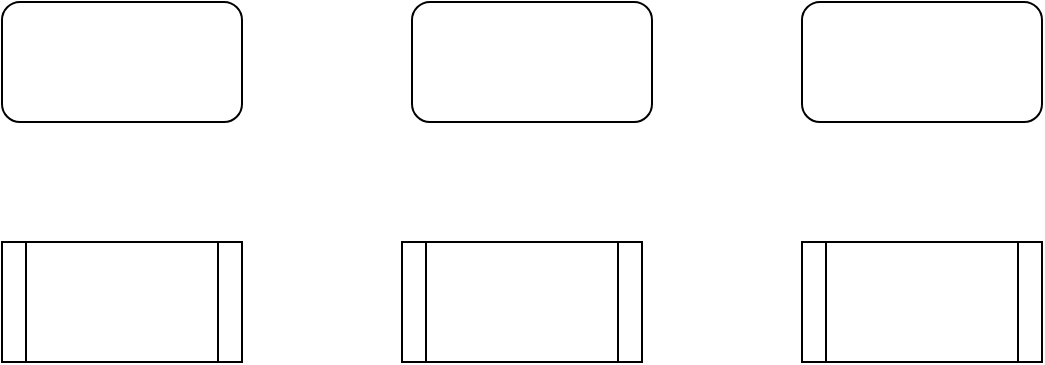 <mxfile version="24.4.6" type="github">
  <diagram name="Page-1" id="WMgal4bpV5tWj9d_9T5l">
    <mxGraphModel dx="710" dy="771" grid="1" gridSize="10" guides="1" tooltips="1" connect="1" arrows="1" fold="1" page="1" pageScale="1" pageWidth="850" pageHeight="1100" math="0" shadow="0">
      <root>
        <mxCell id="0" />
        <mxCell id="1" parent="0" />
        <mxCell id="1pWG-Af98470HQM6SrxR-1" value="" style="rounded=1;whiteSpace=wrap;html=1;" vertex="1" parent="1">
          <mxGeometry x="100" y="220" width="120" height="60" as="geometry" />
        </mxCell>
        <mxCell id="1pWG-Af98470HQM6SrxR-2" value="" style="rounded=1;whiteSpace=wrap;html=1;" vertex="1" parent="1">
          <mxGeometry x="305" y="220" width="120" height="60" as="geometry" />
        </mxCell>
        <mxCell id="1pWG-Af98470HQM6SrxR-3" value="" style="rounded=1;whiteSpace=wrap;html=1;" vertex="1" parent="1">
          <mxGeometry x="500" y="220" width="120" height="60" as="geometry" />
        </mxCell>
        <mxCell id="1pWG-Af98470HQM6SrxR-4" value="" style="shape=process;whiteSpace=wrap;html=1;backgroundOutline=1;" vertex="1" parent="1">
          <mxGeometry x="100" y="340" width="120" height="60" as="geometry" />
        </mxCell>
        <mxCell id="1pWG-Af98470HQM6SrxR-5" value="" style="shape=process;whiteSpace=wrap;html=1;backgroundOutline=1;" vertex="1" parent="1">
          <mxGeometry x="300" y="340" width="120" height="60" as="geometry" />
        </mxCell>
        <mxCell id="1pWG-Af98470HQM6SrxR-6" value="" style="shape=process;whiteSpace=wrap;html=1;backgroundOutline=1;" vertex="1" parent="1">
          <mxGeometry x="500" y="340" width="120" height="60" as="geometry" />
        </mxCell>
      </root>
    </mxGraphModel>
  </diagram>
</mxfile>
